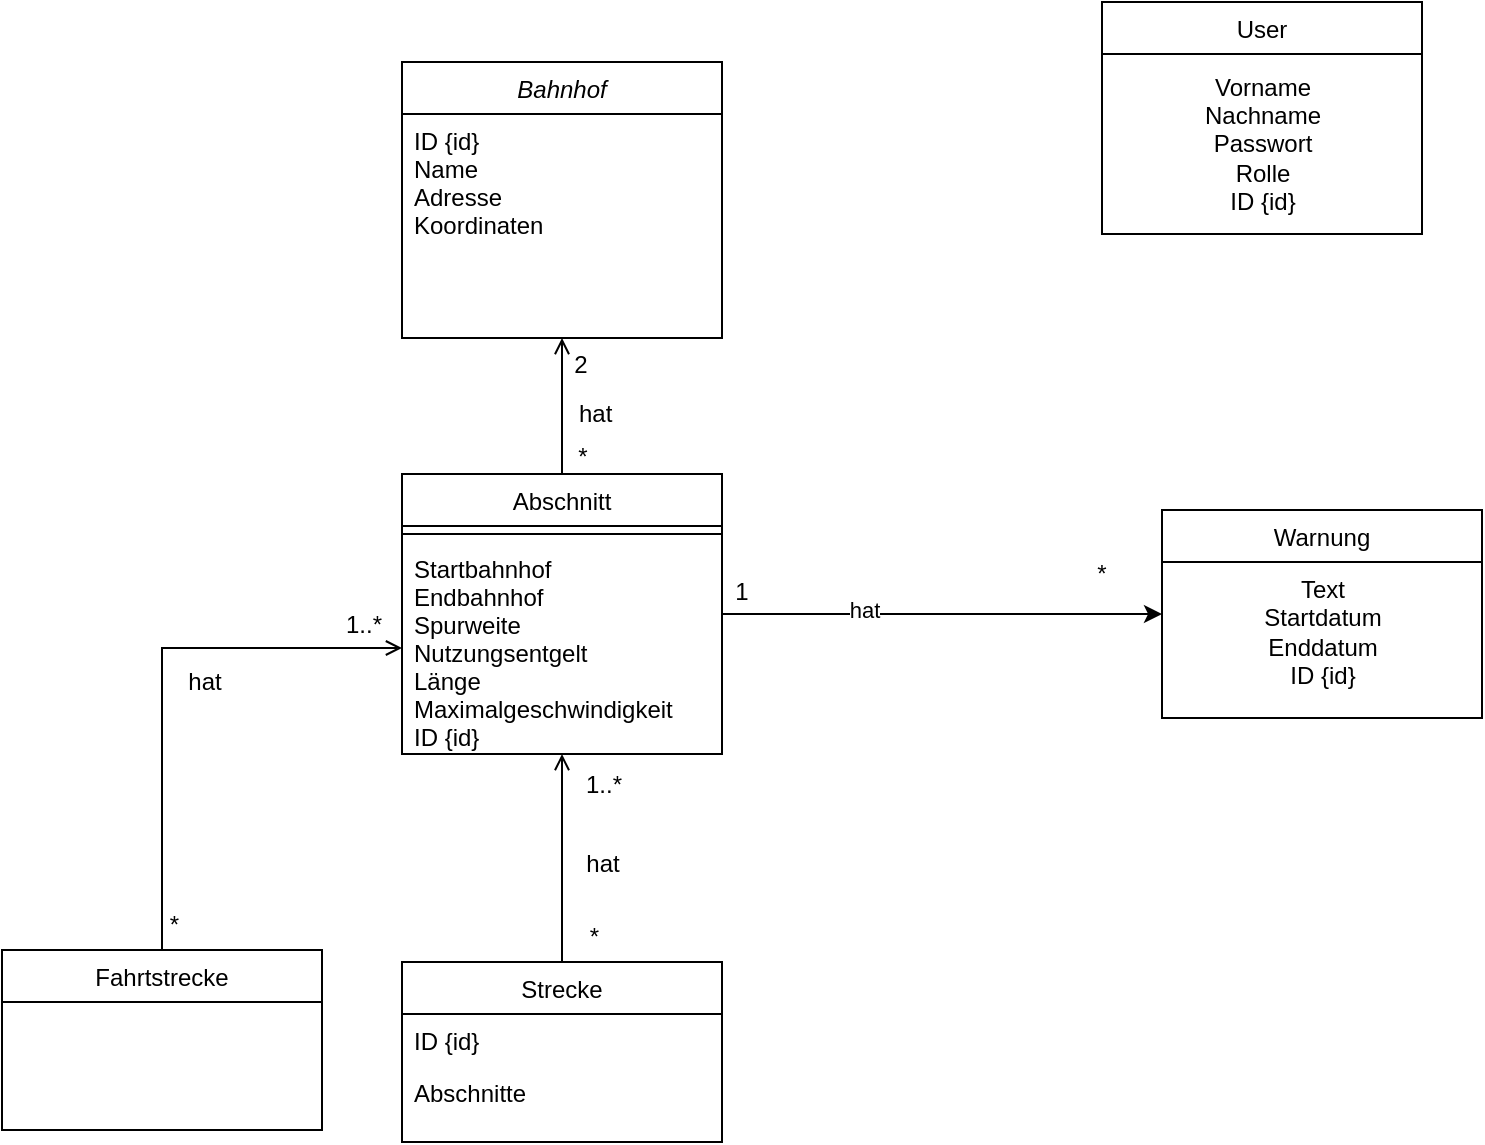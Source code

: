 <mxfile version="20.3.0" type="device" pages="5"><diagram id="C5RBs43oDa-KdzZeNtuy" name="Strecke"><mxGraphModel dx="1186" dy="875" grid="1" gridSize="10" guides="1" tooltips="1" connect="1" arrows="1" fold="1" page="1" pageScale="1" pageWidth="827" pageHeight="1169" math="0" shadow="0"><root><mxCell id="WIyWlLk6GJQsqaUBKTNV-0"/><mxCell id="WIyWlLk6GJQsqaUBKTNV-1" parent="WIyWlLk6GJQsqaUBKTNV-0"/><mxCell id="zkfFHV4jXpPFQw0GAbJ--0" value="Bahnhof" style="swimlane;fontStyle=2;align=center;verticalAlign=top;childLayout=stackLayout;horizontal=1;startSize=26;horizontalStack=0;resizeParent=1;resizeLast=0;collapsible=1;marginBottom=0;rounded=0;shadow=0;strokeWidth=1;" parent="WIyWlLk6GJQsqaUBKTNV-1" vertex="1"><mxGeometry x="220" y="120" width="160" height="138" as="geometry"><mxRectangle x="230" y="140" width="160" height="26" as="alternateBounds"/></mxGeometry></mxCell><mxCell id="zkfFHV4jXpPFQw0GAbJ--1" value="ID {id}&#10;Name&#10;Adresse&#10;Koordinaten" style="text;align=left;verticalAlign=top;spacingLeft=4;spacingRight=4;overflow=hidden;rotatable=0;points=[[0,0.5],[1,0.5]];portConstraint=eastwest;" parent="zkfFHV4jXpPFQw0GAbJ--0" vertex="1"><mxGeometry y="26" width="160" height="74" as="geometry"/></mxCell><mxCell id="dLyBdVgwy6LXpjNSBPiB-1" style="edgeStyle=orthogonalEdgeStyle;rounded=0;orthogonalLoop=1;jettySize=auto;html=1;entryX=0;entryY=0.5;entryDx=0;entryDy=0;" parent="WIyWlLk6GJQsqaUBKTNV-1" source="zkfFHV4jXpPFQw0GAbJ--6" target="zkfFHV4jXpPFQw0GAbJ--13" edge="1"><mxGeometry relative="1" as="geometry"/></mxCell><mxCell id="dLyBdVgwy6LXpjNSBPiB-2" value="hat" style="edgeLabel;html=1;align=center;verticalAlign=middle;resizable=0;points=[];" parent="dLyBdVgwy6LXpjNSBPiB-1" vertex="1" connectable="0"><mxGeometry x="-0.355" y="2" relative="1" as="geometry"><mxPoint as="offset"/></mxGeometry></mxCell><mxCell id="zkfFHV4jXpPFQw0GAbJ--6" value="Abschnitt" style="swimlane;fontStyle=0;align=center;verticalAlign=top;childLayout=stackLayout;horizontal=1;startSize=26;horizontalStack=0;resizeParent=1;resizeLast=0;collapsible=1;marginBottom=0;rounded=0;shadow=0;strokeWidth=1;" parent="WIyWlLk6GJQsqaUBKTNV-1" vertex="1"><mxGeometry x="220" y="326" width="160" height="140" as="geometry"><mxRectangle x="130" y="380" width="160" height="26" as="alternateBounds"/></mxGeometry></mxCell><mxCell id="zkfFHV4jXpPFQw0GAbJ--9" value="" style="line;html=1;strokeWidth=1;align=left;verticalAlign=middle;spacingTop=-1;spacingLeft=3;spacingRight=3;rotatable=0;labelPosition=right;points=[];portConstraint=eastwest;" parent="zkfFHV4jXpPFQw0GAbJ--6" vertex="1"><mxGeometry y="26" width="160" height="8" as="geometry"/></mxCell><mxCell id="zkfFHV4jXpPFQw0GAbJ--7" value="Startbahnhof&#10;Endbahnhof&#10;Spurweite&#10;Nutzungsentgelt&#10;Länge&#10;Maximalgeschwindigkeit&#10;ID {id}" style="text;align=left;verticalAlign=top;spacingLeft=4;spacingRight=4;overflow=hidden;rotatable=0;points=[[0,0.5],[1,0.5]];portConstraint=eastwest;" parent="zkfFHV4jXpPFQw0GAbJ--6" vertex="1"><mxGeometry y="34" width="160" height="106" as="geometry"/></mxCell><mxCell id="zkfFHV4jXpPFQw0GAbJ--13" value="Warnung" style="swimlane;fontStyle=0;align=center;verticalAlign=top;childLayout=stackLayout;horizontal=1;startSize=26;horizontalStack=0;resizeParent=1;resizeLast=0;collapsible=1;marginBottom=0;rounded=0;shadow=0;strokeWidth=1;" parent="WIyWlLk6GJQsqaUBKTNV-1" vertex="1"><mxGeometry x="600" y="344" width="160" height="104" as="geometry"><mxRectangle x="340" y="380" width="170" height="26" as="alternateBounds"/></mxGeometry></mxCell><mxCell id="dLyBdVgwy6LXpjNSBPiB-8" value="Text&lt;br&gt;Startdatum&lt;br&gt;Enddatum&lt;br&gt;ID {id}" style="text;html=1;align=center;verticalAlign=middle;resizable=0;points=[];autosize=1;strokeColor=none;fillColor=none;" parent="zkfFHV4jXpPFQw0GAbJ--13" vertex="1"><mxGeometry y="26" width="160" height="70" as="geometry"/></mxCell><mxCell id="zkfFHV4jXpPFQw0GAbJ--17" value="Strecke" style="swimlane;fontStyle=0;align=center;verticalAlign=top;childLayout=stackLayout;horizontal=1;startSize=26;horizontalStack=0;resizeParent=1;resizeLast=0;collapsible=1;marginBottom=0;rounded=0;shadow=0;strokeWidth=1;" parent="WIyWlLk6GJQsqaUBKTNV-1" vertex="1"><mxGeometry x="220" y="570" width="160" height="90" as="geometry"><mxRectangle x="550" y="140" width="160" height="26" as="alternateBounds"/></mxGeometry></mxCell><mxCell id="zkfFHV4jXpPFQw0GAbJ--18" value="ID {id}" style="text;align=left;verticalAlign=top;spacingLeft=4;spacingRight=4;overflow=hidden;rotatable=0;points=[[0,0.5],[1,0.5]];portConstraint=eastwest;" parent="zkfFHV4jXpPFQw0GAbJ--17" vertex="1"><mxGeometry y="26" width="160" height="26" as="geometry"/></mxCell><mxCell id="zkfFHV4jXpPFQw0GAbJ--19" value="Abschnitte" style="text;align=left;verticalAlign=top;spacingLeft=4;spacingRight=4;overflow=hidden;rotatable=0;points=[[0,0.5],[1,0.5]];portConstraint=eastwest;rounded=0;shadow=0;html=0;" parent="zkfFHV4jXpPFQw0GAbJ--17" vertex="1"><mxGeometry y="52" width="160" height="26" as="geometry"/></mxCell><mxCell id="zkfFHV4jXpPFQw0GAbJ--26" value="" style="endArrow=open;shadow=0;strokeWidth=1;rounded=0;endFill=1;edgeStyle=elbowEdgeStyle;elbow=vertical;exitX=0.5;exitY=0;exitDx=0;exitDy=0;entryX=0.5;entryY=1;entryDx=0;entryDy=0;" parent="WIyWlLk6GJQsqaUBKTNV-1" source="zkfFHV4jXpPFQw0GAbJ--17" target="zkfFHV4jXpPFQw0GAbJ--6" edge="1"><mxGeometry x="0.5" y="41" relative="1" as="geometry"><mxPoint x="300" y="470" as="sourcePoint"/><mxPoint x="250" y="464" as="targetPoint"/><mxPoint x="-40" y="32" as="offset"/></mxGeometry></mxCell><mxCell id="zkfFHV4jXpPFQw0GAbJ--27" value="1..*" style="resizable=0;align=left;verticalAlign=bottom;labelBackgroundColor=none;fontSize=12;" parent="zkfFHV4jXpPFQw0GAbJ--26" connectable="0" vertex="1"><mxGeometry x="-1" relative="1" as="geometry"><mxPoint x="10" y="-80" as="offset"/></mxGeometry></mxCell><mxCell id="zkfFHV4jXpPFQw0GAbJ--28" value="*" style="resizable=0;align=right;verticalAlign=bottom;labelBackgroundColor=none;fontSize=12;" parent="zkfFHV4jXpPFQw0GAbJ--26" connectable="0" vertex="1"><mxGeometry x="1" relative="1" as="geometry"><mxPoint x="20" y="100" as="offset"/></mxGeometry></mxCell><mxCell id="zkfFHV4jXpPFQw0GAbJ--29" value="hat" style="text;html=1;resizable=0;points=[];;align=center;verticalAlign=middle;labelBackgroundColor=none;rounded=0;shadow=0;strokeWidth=1;fontSize=12;" parent="zkfFHV4jXpPFQw0GAbJ--26" vertex="1" connectable="0"><mxGeometry x="0.5" y="49" relative="1" as="geometry"><mxPoint x="69" y="29" as="offset"/></mxGeometry></mxCell><mxCell id="mei1MrCDX6OkeWuVOAsC-2" value="2" style="resizable=0;align=right;verticalAlign=bottom;labelBackgroundColor=none;fontSize=12;" parent="WIyWlLk6GJQsqaUBKTNV-1" connectable="0" vertex="1"><mxGeometry x="514.333" y="210" as="geometry"><mxPoint x="-200" y="70" as="offset"/></mxGeometry></mxCell><mxCell id="mei1MrCDX6OkeWuVOAsC-3" value="*" style="resizable=0;align=right;verticalAlign=bottom;labelBackgroundColor=none;fontSize=12;" parent="WIyWlLk6GJQsqaUBKTNV-1" connectable="0" vertex="1"><mxGeometry x="521.333" y="213" as="geometry"><mxPoint x="-207" y="113" as="offset"/></mxGeometry></mxCell><mxCell id="mei1MrCDX6OkeWuVOAsC-4" value="hat&amp;nbsp;" style="text;html=1;resizable=0;points=[];;align=center;verticalAlign=middle;labelBackgroundColor=none;rounded=0;shadow=0;strokeWidth=1;fontSize=12;" parent="WIyWlLk6GJQsqaUBKTNV-1" vertex="1" connectable="0"><mxGeometry x="303.002" y="296.004" as="geometry"><mxPoint x="15" as="offset"/></mxGeometry></mxCell><mxCell id="mei1MrCDX6OkeWuVOAsC-5" value="" style="endArrow=open;shadow=0;strokeWidth=1;rounded=0;endFill=1;edgeStyle=elbowEdgeStyle;elbow=vertical;exitX=0.5;exitY=0;exitDx=0;exitDy=0;entryX=0.5;entryY=1;entryDx=0;entryDy=0;" parent="WIyWlLk6GJQsqaUBKTNV-1" source="zkfFHV4jXpPFQw0GAbJ--6" target="zkfFHV4jXpPFQw0GAbJ--0" edge="1"><mxGeometry x="0.5" y="41" relative="1" as="geometry"><mxPoint x="390" y="199" as="sourcePoint"/><mxPoint x="518" y="199" as="targetPoint"/><mxPoint x="-40" y="32" as="offset"/></mxGeometry></mxCell><mxCell id="dLyBdVgwy6LXpjNSBPiB-5" value="1" style="text;html=1;strokeColor=none;fillColor=none;align=center;verticalAlign=middle;whiteSpace=wrap;rounded=0;" parent="WIyWlLk6GJQsqaUBKTNV-1" vertex="1"><mxGeometry x="360" y="370" width="60" height="30" as="geometry"/></mxCell><mxCell id="dLyBdVgwy6LXpjNSBPiB-6" value="*" style="text;html=1;strokeColor=none;fillColor=none;align=center;verticalAlign=middle;whiteSpace=wrap;rounded=0;" parent="WIyWlLk6GJQsqaUBKTNV-1" vertex="1"><mxGeometry x="540" y="361" width="60" height="30" as="geometry"/></mxCell><mxCell id="b-G8nOgxlG6u0LtexJUy-0" value="User" style="swimlane;fontStyle=0;align=center;verticalAlign=top;childLayout=stackLayout;horizontal=1;startSize=26;horizontalStack=0;resizeParent=1;resizeLast=0;collapsible=1;marginBottom=0;rounded=0;shadow=0;strokeWidth=1;" parent="WIyWlLk6GJQsqaUBKTNV-1" vertex="1"><mxGeometry x="570" y="90" width="160" height="116" as="geometry"><mxRectangle x="340" y="380" width="170" height="26" as="alternateBounds"/></mxGeometry></mxCell><mxCell id="b-G8nOgxlG6u0LtexJUy-1" value="Vorname&lt;br&gt;Nachname&lt;br&gt;Passwort&lt;br&gt;Rolle&lt;br&gt;ID {id}" style="text;html=1;align=center;verticalAlign=middle;resizable=0;points=[];autosize=1;strokeColor=none;fillColor=none;" parent="b-G8nOgxlG6u0LtexJUy-0" vertex="1"><mxGeometry y="26" width="160" height="90" as="geometry"/></mxCell><mxCell id="9KiJC2NbKrmIA7zlh-tL-0" value="Fahrtstrecke" style="swimlane;fontStyle=0;align=center;verticalAlign=top;childLayout=stackLayout;horizontal=1;startSize=26;horizontalStack=0;resizeParent=1;resizeLast=0;collapsible=1;marginBottom=0;rounded=0;shadow=0;strokeWidth=1;" parent="WIyWlLk6GJQsqaUBKTNV-1" vertex="1"><mxGeometry x="20" y="564" width="160" height="90" as="geometry"><mxRectangle x="550" y="140" width="160" height="26" as="alternateBounds"/></mxGeometry></mxCell><mxCell id="9KiJC2NbKrmIA7zlh-tL-3" value="" style="endArrow=open;shadow=0;strokeWidth=1;rounded=0;endFill=1;edgeStyle=elbowEdgeStyle;elbow=vertical;exitX=0.5;exitY=0;exitDx=0;exitDy=0;entryX=0;entryY=0.5;entryDx=0;entryDy=0;" parent="WIyWlLk6GJQsqaUBKTNV-1" source="9KiJC2NbKrmIA7zlh-tL-0" target="zkfFHV4jXpPFQw0GAbJ--7" edge="1"><mxGeometry x="0.5" y="41" relative="1" as="geometry"><mxPoint x="100" y="464" as="sourcePoint"/><mxPoint x="100" y="460" as="targetPoint"/><mxPoint x="-40" y="32" as="offset"/><Array as="points"><mxPoint x="180" y="413"/></Array></mxGeometry></mxCell><mxCell id="9KiJC2NbKrmIA7zlh-tL-4" value="1..*" style="resizable=0;align=left;verticalAlign=bottom;labelBackgroundColor=none;fontSize=12;" parent="9KiJC2NbKrmIA7zlh-tL-3" connectable="0" vertex="1"><mxGeometry x="-1" relative="1" as="geometry"><mxPoint x="90" y="-154" as="offset"/></mxGeometry></mxCell><mxCell id="9KiJC2NbKrmIA7zlh-tL-5" value="*" style="resizable=0;align=right;verticalAlign=bottom;labelBackgroundColor=none;fontSize=12;" parent="9KiJC2NbKrmIA7zlh-tL-3" connectable="0" vertex="1"><mxGeometry x="1" relative="1" as="geometry"><mxPoint x="-110" y="147" as="offset"/></mxGeometry></mxCell><mxCell id="9KiJC2NbKrmIA7zlh-tL-6" value="hat" style="text;html=1;resizable=0;points=[];;align=center;verticalAlign=middle;labelBackgroundColor=none;rounded=0;shadow=0;strokeWidth=1;fontSize=12;" parent="9KiJC2NbKrmIA7zlh-tL-3" vertex="1" connectable="0"><mxGeometry x="0.5" y="49" relative="1" as="geometry"><mxPoint x="-32" y="66" as="offset"/></mxGeometry></mxCell></root></mxGraphModel></diagram><diagram id="bIOIBblV0GRDvwkSrCU1" name="Flotte"><mxGraphModel dx="1092" dy="583" grid="1" gridSize="10" guides="1" tooltips="1" connect="1" arrows="1" fold="1" page="1" pageScale="1" pageWidth="827" pageHeight="1169" math="0" shadow="0"><root><mxCell id="0"/><mxCell id="1" parent="0"/><mxCell id="pKpfAVAzHJL266EqMFrC-9" style="edgeStyle=orthogonalEdgeStyle;rounded=0;orthogonalLoop=1;jettySize=auto;html=1;" parent="1" source="pKpfAVAzHJL266EqMFrC-1" target="pKpfAVAzHJL266EqMFrC-5" edge="1"><mxGeometry relative="1" as="geometry"><Array as="points"><mxPoint x="300" y="257"/><mxPoint x="200" y="257"/></Array></mxGeometry></mxCell><mxCell id="pKpfAVAzHJL266EqMFrC-12" value="hat" style="edgeLabel;html=1;align=center;verticalAlign=middle;resizable=0;points=[];" parent="pKpfAVAzHJL266EqMFrC-9" vertex="1" connectable="0"><mxGeometry x="0.158" y="2" relative="1" as="geometry"><mxPoint as="offset"/></mxGeometry></mxCell><mxCell id="pKpfAVAzHJL266EqMFrC-10" style="edgeStyle=orthogonalEdgeStyle;rounded=0;orthogonalLoop=1;jettySize=auto;html=1;entryX=0.5;entryY=0;entryDx=0;entryDy=0;" parent="1" source="pKpfAVAzHJL266EqMFrC-1" target="pKpfAVAzHJL266EqMFrC-7" edge="1"><mxGeometry relative="1" as="geometry"/></mxCell><mxCell id="pKpfAVAzHJL266EqMFrC-13" value="hat" style="edgeLabel;html=1;align=center;verticalAlign=middle;resizable=0;points=[];" parent="pKpfAVAzHJL266EqMFrC-10" vertex="1" connectable="0"><mxGeometry x="0.189" relative="1" as="geometry"><mxPoint as="offset"/></mxGeometry></mxCell><mxCell id="pKpfAVAzHJL266EqMFrC-23" style="edgeStyle=orthogonalEdgeStyle;rounded=0;orthogonalLoop=1;jettySize=auto;html=1;entryX=0.004;entryY=0.867;entryDx=0;entryDy=0;entryPerimeter=0;" parent="1" source="pKpfAVAzHJL266EqMFrC-1" target="pKpfAVAzHJL266EqMFrC-20" edge="1"><mxGeometry relative="1" as="geometry"/></mxCell><mxCell id="pKpfAVAzHJL266EqMFrC-24" value="hat" style="edgeLabel;html=1;align=center;verticalAlign=middle;resizable=0;points=[];" parent="pKpfAVAzHJL266EqMFrC-23" vertex="1" connectable="0"><mxGeometry x="-0.257" y="3" relative="1" as="geometry"><mxPoint as="offset"/></mxGeometry></mxCell><mxCell id="pKpfAVAzHJL266EqMFrC-1" value="Zug" style="swimlane;fontStyle=0;align=center;verticalAlign=top;childLayout=stackLayout;horizontal=1;startSize=26;horizontalStack=0;resizeParent=1;resizeLast=0;collapsible=1;marginBottom=0;rounded=0;shadow=0;strokeWidth=1;" parent="1" vertex="1"><mxGeometry x="254" y="110" width="160" height="104" as="geometry"><mxRectangle x="340" y="380" width="170" height="26" as="alternateBounds"/></mxGeometry></mxCell><mxCell id="pKpfAVAzHJL266EqMFrC-2" value="Namen&lt;br&gt;Wägen&lt;br&gt;ID {id}&lt;br&gt;Position(Bahnhof Id/Null)" style="text;html=1;align=center;verticalAlign=middle;resizable=0;points=[];autosize=1;strokeColor=none;fillColor=none;" parent="pKpfAVAzHJL266EqMFrC-1" vertex="1"><mxGeometry y="26" width="160" height="70" as="geometry"/></mxCell><mxCell id="pKpfAVAzHJL266EqMFrC-5" value="Triebwagen" style="swimlane;fontStyle=0;align=center;verticalAlign=top;childLayout=stackLayout;horizontal=1;startSize=26;horizontalStack=0;resizeParent=1;resizeLast=0;collapsible=1;marginBottom=0;rounded=0;shadow=0;strokeWidth=1;" parent="1" vertex="1"><mxGeometry x="120" y="300" width="160" height="104" as="geometry"><mxRectangle x="340" y="380" width="170" height="26" as="alternateBounds"/></mxGeometry></mxCell><mxCell id="pKpfAVAzHJL266EqMFrC-6" value="Maximale Zugkraft&lt;br&gt;Spurweite&lt;br&gt;ID {id}" style="text;html=1;align=center;verticalAlign=middle;resizable=0;points=[];autosize=1;strokeColor=none;fillColor=none;" parent="pKpfAVAzHJL266EqMFrC-5" vertex="1"><mxGeometry y="26" width="160" height="60" as="geometry"/></mxCell><mxCell id="pKpfAVAzHJL266EqMFrC-7" value="Personenwagen" style="swimlane;fontStyle=0;align=center;verticalAlign=top;childLayout=stackLayout;horizontal=1;startSize=26;horizontalStack=0;resizeParent=1;resizeLast=0;collapsible=1;marginBottom=0;rounded=0;shadow=0;strokeWidth=1;" parent="1" vertex="1"><mxGeometry x="334" y="300" width="160" height="104" as="geometry"><mxRectangle x="340" y="380" width="170" height="26" as="alternateBounds"/></mxGeometry></mxCell><mxCell id="pKpfAVAzHJL266EqMFrC-8" value="Sitzanzahl&lt;br&gt;Maximalgewicht&lt;br&gt;Spurweite&lt;br&gt;ID {id}" style="text;html=1;align=center;verticalAlign=middle;resizable=0;points=[];autosize=1;strokeColor=none;fillColor=none;" parent="pKpfAVAzHJL266EqMFrC-7" vertex="1"><mxGeometry y="26" width="160" height="70" as="geometry"/></mxCell><mxCell id="pKpfAVAzHJL266EqMFrC-14" value="1" style="text;html=1;strokeColor=none;fillColor=none;align=center;verticalAlign=middle;whiteSpace=wrap;rounded=0;" parent="1" vertex="1"><mxGeometry x="150" y="270" width="60" height="30" as="geometry"/></mxCell><mxCell id="pKpfAVAzHJL266EqMFrC-15" value="0..1" style="text;html=1;strokeColor=none;fillColor=none;align=center;verticalAlign=middle;whiteSpace=wrap;rounded=0;" parent="1" vertex="1"><mxGeometry x="240" y="214" width="60" height="30" as="geometry"/></mxCell><mxCell id="pKpfAVAzHJL266EqMFrC-16" value="*" style="text;html=1;align=center;verticalAlign=middle;resizable=0;points=[];autosize=1;strokeColor=none;fillColor=none;" parent="1" vertex="1"><mxGeometry x="415" y="278" width="30" height="30" as="geometry"/></mxCell><mxCell id="pKpfAVAzHJL266EqMFrC-17" value="0..1" style="text;html=1;align=center;verticalAlign=middle;resizable=0;points=[];autosize=1;strokeColor=none;fillColor=none;" parent="1" vertex="1"><mxGeometry x="330" y="208" width="40" height="30" as="geometry"/></mxCell><mxCell id="bi8mxdbCRbVxf6QMUvOR-1" style="edgeStyle=orthogonalEdgeStyle;rounded=0;orthogonalLoop=1;jettySize=auto;html=1;entryX=0.5;entryY=0;entryDx=0;entryDy=0;" parent="1" source="pKpfAVAzHJL266EqMFrC-19" target="7XcdPWZqG6gPM_iNc6Wb-1" edge="1"><mxGeometry relative="1" as="geometry"/></mxCell><mxCell id="bi8mxdbCRbVxf6QMUvOR-2" value="hat zugeteilt" style="edgeLabel;html=1;align=center;verticalAlign=middle;resizable=0;points=[];" parent="bi8mxdbCRbVxf6QMUvOR-1" vertex="1" connectable="0"><mxGeometry x="-0.148" y="2" relative="1" as="geometry"><mxPoint x="2" y="-2" as="offset"/></mxGeometry></mxCell><mxCell id="pKpfAVAzHJL266EqMFrC-19" value="Wartung" style="swimlane;fontStyle=0;align=center;verticalAlign=top;childLayout=stackLayout;horizontal=1;startSize=30;horizontalStack=0;resizeParent=1;resizeLast=0;collapsible=1;marginBottom=0;rounded=0;shadow=0;strokeWidth=1;" parent="1" vertex="1"><mxGeometry x="610" y="134" width="160" height="104" as="geometry"><mxRectangle x="340" y="380" width="170" height="26" as="alternateBounds"/></mxGeometry></mxCell><mxCell id="pKpfAVAzHJL266EqMFrC-20" value="Beschreibung&lt;br&gt;Startdatum&lt;br&gt;Enddatum&lt;br&gt;ID {id}" style="text;html=1;align=center;verticalAlign=middle;resizable=0;points=[];autosize=1;strokeColor=none;fillColor=none;" parent="pKpfAVAzHJL266EqMFrC-19" vertex="1"><mxGeometry y="30" width="160" height="70" as="geometry"/></mxCell><mxCell id="pKpfAVAzHJL266EqMFrC-25" value="1" style="text;html=1;align=center;verticalAlign=middle;resizable=0;points=[];autosize=1;strokeColor=none;fillColor=none;" parent="1" vertex="1"><mxGeometry x="415" y="128" width="30" height="30" as="geometry"/></mxCell><mxCell id="pKpfAVAzHJL266EqMFrC-26" value="*" style="text;html=1;align=center;verticalAlign=middle;resizable=0;points=[];autosize=1;strokeColor=none;fillColor=none;" parent="1" vertex="1"><mxGeometry x="575" y="184" width="30" height="30" as="geometry"/></mxCell><mxCell id="7XcdPWZqG6gPM_iNc6Wb-1" value="Mitarbeiter" style="swimlane;fontStyle=0;align=center;verticalAlign=top;childLayout=stackLayout;horizontal=1;startSize=26;horizontalStack=0;resizeParent=1;resizeLast=0;collapsible=1;marginBottom=0;rounded=0;shadow=0;strokeWidth=1;" parent="1" vertex="1"><mxGeometry x="610" y="330" width="160" height="104" as="geometry"><mxRectangle x="340" y="380" width="170" height="26" as="alternateBounds"/></mxGeometry></mxCell><mxCell id="bi8mxdbCRbVxf6QMUvOR-3" value="0..1" style="text;html=1;align=center;verticalAlign=middle;resizable=0;points=[];autosize=1;strokeColor=none;fillColor=none;" parent="1" vertex="1"><mxGeometry x="680" y="228" width="40" height="30" as="geometry"/></mxCell><mxCell id="bi8mxdbCRbVxf6QMUvOR-4" value="1..*" style="text;html=1;align=center;verticalAlign=middle;resizable=0;points=[];autosize=1;strokeColor=none;fillColor=none;" parent="1" vertex="1"><mxGeometry x="685" y="300" width="40" height="30" as="geometry"/></mxCell></root></mxGraphModel></diagram><diagram id="q3mW20YMxhpR1-W3nKkN" name="User"><mxGraphModel dx="1186" dy="2044" grid="1" gridSize="10" guides="1" tooltips="1" connect="1" arrows="1" fold="1" page="1" pageScale="1" pageWidth="827" pageHeight="1169" math="0" shadow="0"><root><mxCell id="0"/><mxCell id="1" parent="0"/><mxCell id="U6PzIaNg1wD0ShG4YVK2-1" value="User {abstract}" style="swimlane;fontStyle=0;align=center;verticalAlign=top;childLayout=stackLayout;horizontal=1;startSize=26;horizontalStack=0;resizeParent=1;resizeLast=0;collapsible=1;marginBottom=0;rounded=0;shadow=0;strokeWidth=1;" parent="1" vertex="1"><mxGeometry x="827" y="-480" width="160" height="166" as="geometry"><mxRectangle x="340" y="380" width="170" height="26" as="alternateBounds"/></mxGeometry></mxCell><mxCell id="U6PzIaNg1wD0ShG4YVK2-2" value="Vorname&lt;br&gt;Nachname&lt;br&gt;Passwort&lt;br&gt;Rolle&lt;br&gt;ID {id}" style="text;html=1;align=center;verticalAlign=middle;resizable=0;points=[];autosize=1;strokeColor=none;fillColor=none;" parent="U6PzIaNg1wD0ShG4YVK2-1" vertex="1"><mxGeometry y="26" width="160" height="90" as="geometry"/></mxCell><mxCell id="U6PzIaNg1wD0ShG4YVK2-10" style="edgeStyle=orthogonalEdgeStyle;rounded=0;orthogonalLoop=1;jettySize=auto;html=1;entryX=0.5;entryY=1;entryDx=0;entryDy=0;endArrow=block;endFill=0;" parent="1" source="U6PzIaNg1wD0ShG4YVK2-3" target="U6PzIaNg1wD0ShG4YVK2-1" edge="1"><mxGeometry relative="1" as="geometry"><Array as="points"><mxPoint x="660" y="-250"/><mxPoint x="907" y="-250"/></Array></mxGeometry></mxCell><mxCell id="U6PzIaNg1wD0ShG4YVK2-3" value="Admin" style="swimlane;fontStyle=0;align=center;verticalAlign=top;childLayout=stackLayout;horizontal=1;startSize=26;horizontalStack=0;resizeParent=1;resizeLast=0;collapsible=1;marginBottom=0;rounded=0;shadow=0;strokeWidth=1;" parent="1" vertex="1"><mxGeometry x="580" y="-170" width="160" height="104" as="geometry"><mxRectangle x="340" y="380" width="170" height="26" as="alternateBounds"/></mxGeometry></mxCell><mxCell id="U6PzIaNg1wD0ShG4YVK2-11" style="edgeStyle=orthogonalEdgeStyle;rounded=0;orthogonalLoop=1;jettySize=auto;html=1;entryX=0.5;entryY=1;entryDx=0;entryDy=0;endArrow=block;endFill=0;" parent="1" source="U6PzIaNg1wD0ShG4YVK2-5" target="U6PzIaNg1wD0ShG4YVK2-1" edge="1"><mxGeometry relative="1" as="geometry"><Array as="points"><mxPoint x="870" y="-250"/><mxPoint x="907" y="-250"/></Array></mxGeometry></mxCell><mxCell id="U6PzIaNg1wD0ShG4YVK2-5" value="Mitarbeiter" style="swimlane;fontStyle=0;align=center;verticalAlign=top;childLayout=stackLayout;horizontal=1;startSize=26;horizontalStack=0;resizeParent=1;resizeLast=0;collapsible=1;marginBottom=0;rounded=0;shadow=0;strokeWidth=1;" parent="1" vertex="1"><mxGeometry x="790" y="-170" width="160" height="104" as="geometry"><mxRectangle x="340" y="380" width="170" height="26" as="alternateBounds"/></mxGeometry></mxCell><mxCell id="U6PzIaNg1wD0ShG4YVK2-12" style="edgeStyle=orthogonalEdgeStyle;rounded=0;orthogonalLoop=1;jettySize=auto;html=1;entryX=0.5;entryY=1;entryDx=0;entryDy=0;endArrow=blockThin;endFill=0;" parent="1" source="U6PzIaNg1wD0ShG4YVK2-7" target="U6PzIaNg1wD0ShG4YVK2-1" edge="1"><mxGeometry relative="1" as="geometry"><Array as="points"><mxPoint x="1050" y="-250"/><mxPoint x="907" y="-250"/></Array></mxGeometry></mxCell><mxCell id="U6PzIaNg1wD0ShG4YVK2-7" value="Kund*in" style="swimlane;fontStyle=0;align=center;verticalAlign=top;childLayout=stackLayout;horizontal=1;startSize=26;horizontalStack=0;resizeParent=1;resizeLast=0;collapsible=1;marginBottom=0;rounded=0;shadow=0;strokeWidth=1;" parent="1" vertex="1"><mxGeometry x="970" y="-170" width="160" height="104" as="geometry"><mxRectangle x="340" y="380" width="170" height="26" as="alternateBounds"/></mxGeometry></mxCell></root></mxGraphModel></diagram><diagram id="jTcnSzjz5c7nT4p6OI3v" name="Fahrplan"><mxGraphModel dx="912" dy="673" grid="1" gridSize="10" guides="1" tooltips="1" connect="1" arrows="1" fold="1" page="1" pageScale="1" pageWidth="827" pageHeight="1169" math="0" shadow="0"><root><mxCell id="0"/><mxCell id="1" parent="0"/><mxCell id="JSzRetxc4ALpRjMTXcGP-1" value="Fahrtstrecke" style="swimlane;fontStyle=0;align=center;verticalAlign=top;childLayout=stackLayout;horizontal=1;startSize=26;horizontalStack=0;resizeParent=1;resizeLast=0;collapsible=1;marginBottom=0;rounded=0;shadow=0;strokeWidth=1;" parent="1" vertex="1"><mxGeometry x="80" y="80" width="160" height="104" as="geometry"><mxRectangle x="340" y="380" width="170" height="26" as="alternateBounds"/></mxGeometry></mxCell><mxCell id="JSzRetxc4ALpRjMTXcGP-2" value="Preis&lt;br&gt;ID {id}" style="text;html=1;align=center;verticalAlign=middle;resizable=0;points=[];autosize=1;strokeColor=none;fillColor=none;" parent="JSzRetxc4ALpRjMTXcGP-1" vertex="1"><mxGeometry y="26" width="160" height="40" as="geometry"/></mxCell><mxCell id="5UOXm_omw2kMCgUBh0jB-1" value="Fahrplan" style="swimlane;fontStyle=0;align=center;verticalAlign=top;childLayout=stackLayout;horizontal=1;startSize=26;horizontalStack=0;resizeParent=1;resizeLast=0;collapsible=1;marginBottom=0;rounded=0;shadow=0;strokeWidth=1;" parent="1" vertex="1"><mxGeometry x="370" y="80" width="160" height="106" as="geometry"><mxRectangle x="340" y="380" width="170" height="26" as="alternateBounds"/></mxGeometry></mxCell><mxCell id="5UOXm_omw2kMCgUBh0jB-2" value="&lt;br&gt;ID {id}" style="text;html=1;align=center;verticalAlign=middle;resizable=0;points=[];autosize=1;strokeColor=none;fillColor=none;" parent="5UOXm_omw2kMCgUBh0jB-1" vertex="1"><mxGeometry y="26" width="160" height="40" as="geometry"/></mxCell><mxCell id="5UOXm_omw2kMCgUBh0jB-4" style="edgeStyle=orthogonalEdgeStyle;rounded=0;orthogonalLoop=1;jettySize=auto;html=1;" parent="1" source="JSzRetxc4ALpRjMTXcGP-2" target="5UOXm_omw2kMCgUBh0jB-2" edge="1"><mxGeometry relative="1" as="geometry"/></mxCell><mxCell id="5UOXm_omw2kMCgUBh0jB-7" style="edgeStyle=orthogonalEdgeStyle;rounded=0;orthogonalLoop=1;jettySize=auto;html=1;exitX=0.5;exitY=0;exitDx=0;exitDy=0;entryX=0.5;entryY=1;entryDx=0;entryDy=0;" parent="1" source="5UOXm_omw2kMCgUBh0jB-5" target="5UOXm_omw2kMCgUBh0jB-1" edge="1"><mxGeometry relative="1" as="geometry"/></mxCell><mxCell id="5UOXm_omw2kMCgUBh0jB-8" style="edgeStyle=orthogonalEdgeStyle;rounded=0;orthogonalLoop=1;jettySize=auto;html=1;exitX=0.25;exitY=0;exitDx=0;exitDy=0;entryX=0.5;entryY=1;entryDx=0;entryDy=0;" parent="1" source="5UOXm_omw2kMCgUBh0jB-5" target="JSzRetxc4ALpRjMTXcGP-1" edge="1"><mxGeometry relative="1" as="geometry"/></mxCell><mxCell id="5UOXm_omw2kMCgUBh0jB-5" value="Fahrtdurchführung" style="swimlane;fontStyle=0;align=center;verticalAlign=top;childLayout=stackLayout;horizontal=1;startSize=26;horizontalStack=0;resizeParent=1;resizeLast=0;collapsible=1;marginBottom=0;rounded=0;shadow=0;strokeWidth=1;" parent="1" vertex="1"><mxGeometry x="370" y="280" width="160" height="116" as="geometry"><mxRectangle x="340" y="380" width="170" height="26" as="alternateBounds"/></mxGeometry></mxCell><mxCell id="5UOXm_omw2kMCgUBh0jB-6" value="Datum&lt;br&gt;Zug&lt;br&gt;Preis&lt;br&gt;Mitarbeiter&lt;br&gt;ID {id}" style="text;html=1;align=center;verticalAlign=middle;resizable=0;points=[];autosize=1;strokeColor=none;fillColor=none;" parent="5UOXm_omw2kMCgUBh0jB-5" vertex="1"><mxGeometry y="26" width="160" height="90" as="geometry"/></mxCell><mxCell id="wL9ldkwglqXT3BMuuEyh-1" value="1..*" style="text;html=1;align=center;verticalAlign=middle;resizable=0;points=[];autosize=1;strokeColor=none;fillColor=none;" parent="1" vertex="1"><mxGeometry x="240" y="100" width="40" height="30" as="geometry"/></mxCell><mxCell id="wL9ldkwglqXT3BMuuEyh-2" value="*" style="text;html=1;align=center;verticalAlign=middle;resizable=0;points=[];autosize=1;strokeColor=none;fillColor=none;" parent="1" vertex="1"><mxGeometry x="335" y="100" width="30" height="30" as="geometry"/></mxCell><mxCell id="xzc2DY8-T0hOXLboW709-1" value="Mitarbeiter" style="swimlane;fontStyle=0;align=center;verticalAlign=top;childLayout=stackLayout;horizontal=1;startSize=26;horizontalStack=0;resizeParent=1;resizeLast=0;collapsible=1;marginBottom=0;rounded=0;shadow=0;strokeWidth=1;" parent="1" vertex="1"><mxGeometry x="370" y="481" width="160" height="104" as="geometry"><mxRectangle x="340" y="380" width="170" height="26" as="alternateBounds"/></mxGeometry></mxCell><mxCell id="xzc2DY8-T0hOXLboW709-2" style="edgeStyle=orthogonalEdgeStyle;rounded=0;orthogonalLoop=1;jettySize=auto;html=1;entryX=0.5;entryY=0;entryDx=0;entryDy=0;" parent="1" source="5UOXm_omw2kMCgUBh0jB-6" target="xzc2DY8-T0hOXLboW709-1" edge="1"><mxGeometry relative="1" as="geometry"/></mxCell></root></mxGraphModel></diagram><diagram id="VWD7jgrEuYFus7m-ATHG" name="Ticket"><mxGraphModel dx="641" dy="473" grid="1" gridSize="10" guides="1" tooltips="1" connect="1" arrows="1" fold="1" page="1" pageScale="1" pageWidth="827" pageHeight="1169" math="0" shadow="0"><root><mxCell id="0"/><mxCell id="1" parent="0"/><mxCell id="izfNkzgUqEdpz9ZnUX__-1" value="Fahrtstrecke" style="swimlane;fontStyle=0;align=center;verticalAlign=top;childLayout=stackLayout;horizontal=1;startSize=26;horizontalStack=0;resizeParent=1;resizeLast=0;collapsible=1;marginBottom=0;rounded=0;shadow=0;strokeWidth=1;" parent="1" vertex="1"><mxGeometry x="80" y="80" width="160" height="104" as="geometry"><mxRectangle x="340" y="380" width="170" height="26" as="alternateBounds"/></mxGeometry></mxCell><mxCell id="izfNkzgUqEdpz9ZnUX__-2" value="Preis&lt;br&gt;ID {id}" style="text;html=1;align=center;verticalAlign=middle;resizable=0;points=[];autosize=1;strokeColor=none;fillColor=none;" parent="izfNkzgUqEdpz9ZnUX__-1" vertex="1"><mxGeometry y="26" width="160" height="40" as="geometry"/></mxCell><mxCell id="izfNkzgUqEdpz9ZnUX__-3" value="Aktion" style="swimlane;fontStyle=0;align=center;verticalAlign=top;childLayout=stackLayout;horizontal=1;startSize=26;horizontalStack=0;resizeParent=1;resizeLast=0;collapsible=1;marginBottom=0;rounded=0;shadow=0;strokeWidth=1;" parent="1" vertex="1"><mxGeometry x="370" y="80" width="160" height="106" as="geometry"><mxRectangle x="340" y="380" width="170" height="26" as="alternateBounds"/></mxGeometry></mxCell><mxCell id="izfNkzgUqEdpz9ZnUX__-4" value="Anfang&lt;br&gt;Ende&lt;br&gt;ID {id}" style="text;html=1;align=center;verticalAlign=middle;resizable=0;points=[];autosize=1;strokeColor=none;fillColor=none;" parent="izfNkzgUqEdpz9ZnUX__-3" vertex="1"><mxGeometry y="26" width="160" height="60" as="geometry"/></mxCell><mxCell id="izfNkzgUqEdpz9ZnUX__-10" style="edgeStyle=orthogonalEdgeStyle;rounded=0;orthogonalLoop=1;jettySize=auto;html=1;exitX=0.5;exitY=0;exitDx=0;exitDy=0;entryX=0.5;entryY=1;entryDx=0;entryDy=0;" parent="1" source="izfNkzgUqEdpz9ZnUX__-8" target="izfNkzgUqEdpz9ZnUX__-1" edge="1"><mxGeometry relative="1" as="geometry"/></mxCell><mxCell id="izfNkzgUqEdpz9ZnUX__-8" value="Ticket" style="swimlane;fontStyle=0;align=center;verticalAlign=top;childLayout=stackLayout;horizontal=1;startSize=26;horizontalStack=0;resizeParent=1;resizeLast=0;collapsible=1;marginBottom=0;rounded=0;shadow=0;strokeWidth=1;" parent="1" vertex="1"><mxGeometry x="80" y="290" width="160" height="106" as="geometry"><mxRectangle x="340" y="380" width="170" height="26" as="alternateBounds"/></mxGeometry></mxCell><mxCell id="izfNkzgUqEdpz9ZnUX__-11" value="Preis&lt;br&gt;" style="text;html=1;align=center;verticalAlign=middle;resizable=0;points=[];autosize=1;strokeColor=none;fillColor=none;" parent="izfNkzgUqEdpz9ZnUX__-8" vertex="1"><mxGeometry y="26" width="160" height="30" as="geometry"/></mxCell><mxCell id="izfNkzgUqEdpz9ZnUX__-19" style="edgeStyle=orthogonalEdgeStyle;rounded=0;orthogonalLoop=1;jettySize=auto;html=1;entryX=0.5;entryY=1;entryDx=0;entryDy=0;" parent="1" source="izfNkzgUqEdpz9ZnUX__-13" target="izfNkzgUqEdpz9ZnUX__-3" edge="1"><mxGeometry relative="1" as="geometry"><mxPoint x="440" y="180" as="targetPoint"/></mxGeometry></mxCell><mxCell id="izfNkzgUqEdpz9ZnUX__-13" value="Fahrstreckenaktion" style="swimlane;fontStyle=0;align=center;verticalAlign=top;childLayout=stackLayout;horizontal=1;startSize=26;horizontalStack=0;resizeParent=1;resizeLast=0;collapsible=1;marginBottom=0;rounded=0;shadow=0;strokeWidth=1;" parent="1" vertex="1"><mxGeometry x="287.5" y="290" width="160" height="106" as="geometry"><mxRectangle x="340" y="380" width="170" height="26" as="alternateBounds"/></mxGeometry></mxCell><mxCell id="izfNkzgUqEdpz9ZnUX__-20" style="edgeStyle=orthogonalEdgeStyle;rounded=0;orthogonalLoop=1;jettySize=auto;html=1;exitX=0.5;exitY=0;exitDx=0;exitDy=0;entryX=0.5;entryY=1;entryDx=0;entryDy=0;" parent="1" source="izfNkzgUqEdpz9ZnUX__-16" target="izfNkzgUqEdpz9ZnUX__-3" edge="1"><mxGeometry relative="1" as="geometry"/></mxCell><mxCell id="izfNkzgUqEdpz9ZnUX__-16" value="Allgemein" style="swimlane;fontStyle=0;align=center;verticalAlign=top;childLayout=stackLayout;horizontal=1;startSize=26;horizontalStack=0;resizeParent=1;resizeLast=0;collapsible=1;marginBottom=0;rounded=0;shadow=0;strokeWidth=1;" parent="1" vertex="1"><mxGeometry x="465" y="290" width="160" height="106" as="geometry"><mxRectangle x="340" y="380" width="170" height="26" as="alternateBounds"/></mxGeometry></mxCell><mxCell id="izfNkzgUqEdpz9ZnUX__-21" style="edgeStyle=orthogonalEdgeStyle;rounded=0;orthogonalLoop=1;jettySize=auto;html=1;entryX=0.998;entryY=0.48;entryDx=0;entryDy=0;entryPerimeter=0;" parent="1" source="izfNkzgUqEdpz9ZnUX__-4" target="izfNkzgUqEdpz9ZnUX__-11" edge="1"><mxGeometry relative="1" as="geometry"><Array as="points"><mxPoint x="270" y="136"/><mxPoint x="270" y="330"/></Array></mxGeometry></mxCell><mxCell id="Lll8JANH9vGj8unQO7FV-2" style="edgeStyle=orthogonalEdgeStyle;rounded=0;orthogonalLoop=1;jettySize=auto;html=1;exitX=0.5;exitY=0;exitDx=0;exitDy=0;entryX=0.5;entryY=1;entryDx=0;entryDy=0;" parent="1" source="Lll8JANH9vGj8unQO7FV-1" target="izfNkzgUqEdpz9ZnUX__-8" edge="1"><mxGeometry relative="1" as="geometry"/></mxCell><mxCell id="Lll8JANH9vGj8unQO7FV-1" value="Kund*in" style="swimlane;fontStyle=0;align=center;verticalAlign=top;childLayout=stackLayout;horizontal=1;startSize=26;horizontalStack=0;resizeParent=1;resizeLast=0;collapsible=1;marginBottom=0;rounded=0;shadow=0;strokeWidth=1;" parent="1" vertex="1"><mxGeometry x="80" y="450" width="160" height="104" as="geometry"><mxRectangle x="340" y="380" width="170" height="26" as="alternateBounds"/></mxGeometry></mxCell></root></mxGraphModel></diagram></mxfile>
